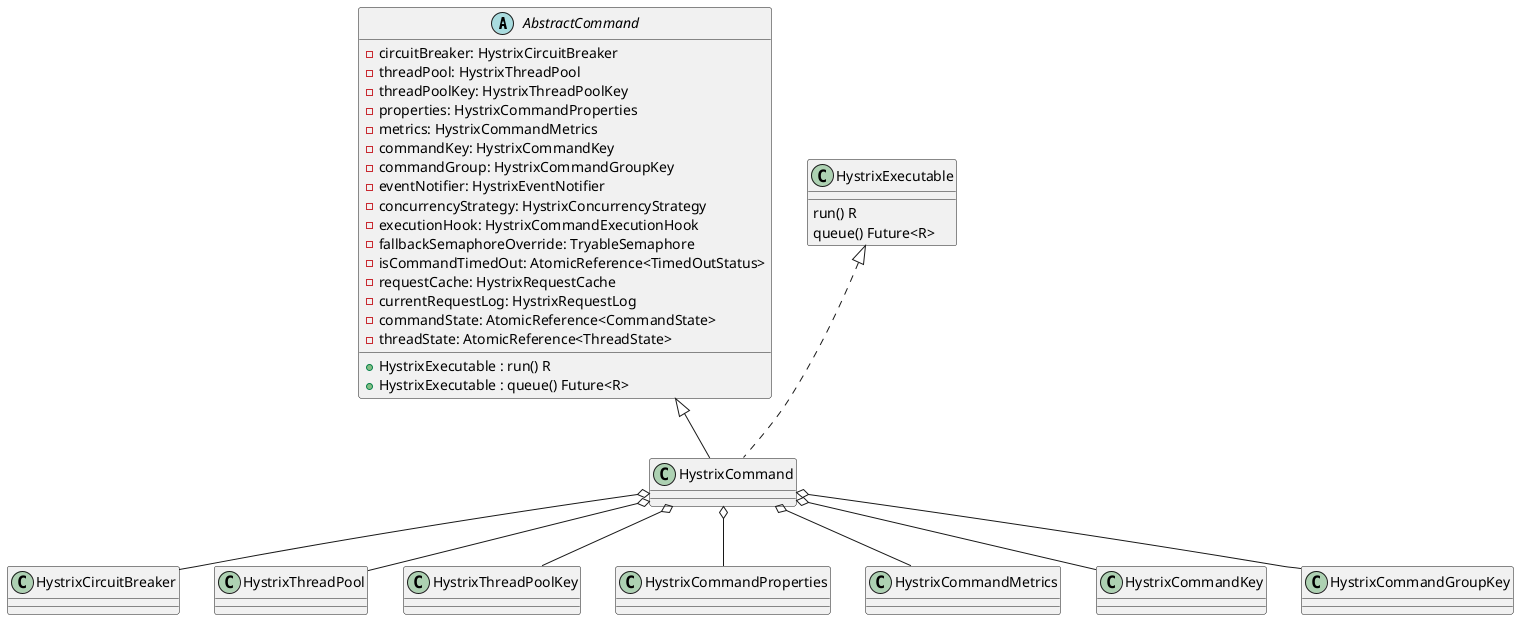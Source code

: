 @startuml

abstract class AbstractCommand {
    - circuitBreaker: HystrixCircuitBreaker
    - threadPool: HystrixThreadPool
    - threadPoolKey: HystrixThreadPoolKey
    - properties: HystrixCommandProperties
    - metrics: HystrixCommandMetrics
    - commandKey: HystrixCommandKey
    - commandGroup: HystrixCommandGroupKey
    - eventNotifier: HystrixEventNotifier
    - concurrencyStrategy: HystrixConcurrencyStrategy
    - executionHook: HystrixCommandExecutionHook
    - fallbackSemaphoreOverride: TryableSemaphore
    - isCommandTimedOut: AtomicReference<TimedOutStatus>
    - requestCache: HystrixRequestCache
    - currentRequestLog: HystrixRequestLog
    - commandState: AtomicReference<CommandState>
    - threadState: AtomicReference<ThreadState>
    + HystrixExecutable : run() R
    + HystrixExecutable : queue() Future<R>
}


HystrixExecutable  <|.. HystrixCommand
AbstractCommand <|-- HystrixCommand
HystrixExecutable : run() R
HystrixExecutable : queue() Future<R>
HystrixCommand o-- HystrixCircuitBreaker
HystrixCommand o-- HystrixThreadPool
HystrixCommand o-- HystrixThreadPoolKey
HystrixCommand o-- HystrixCommandProperties
HystrixCommand o-- HystrixCommandMetrics
HystrixCommand o-- HystrixCommandKey
HystrixCommand o-- HystrixCommandGroupKey

@enduml